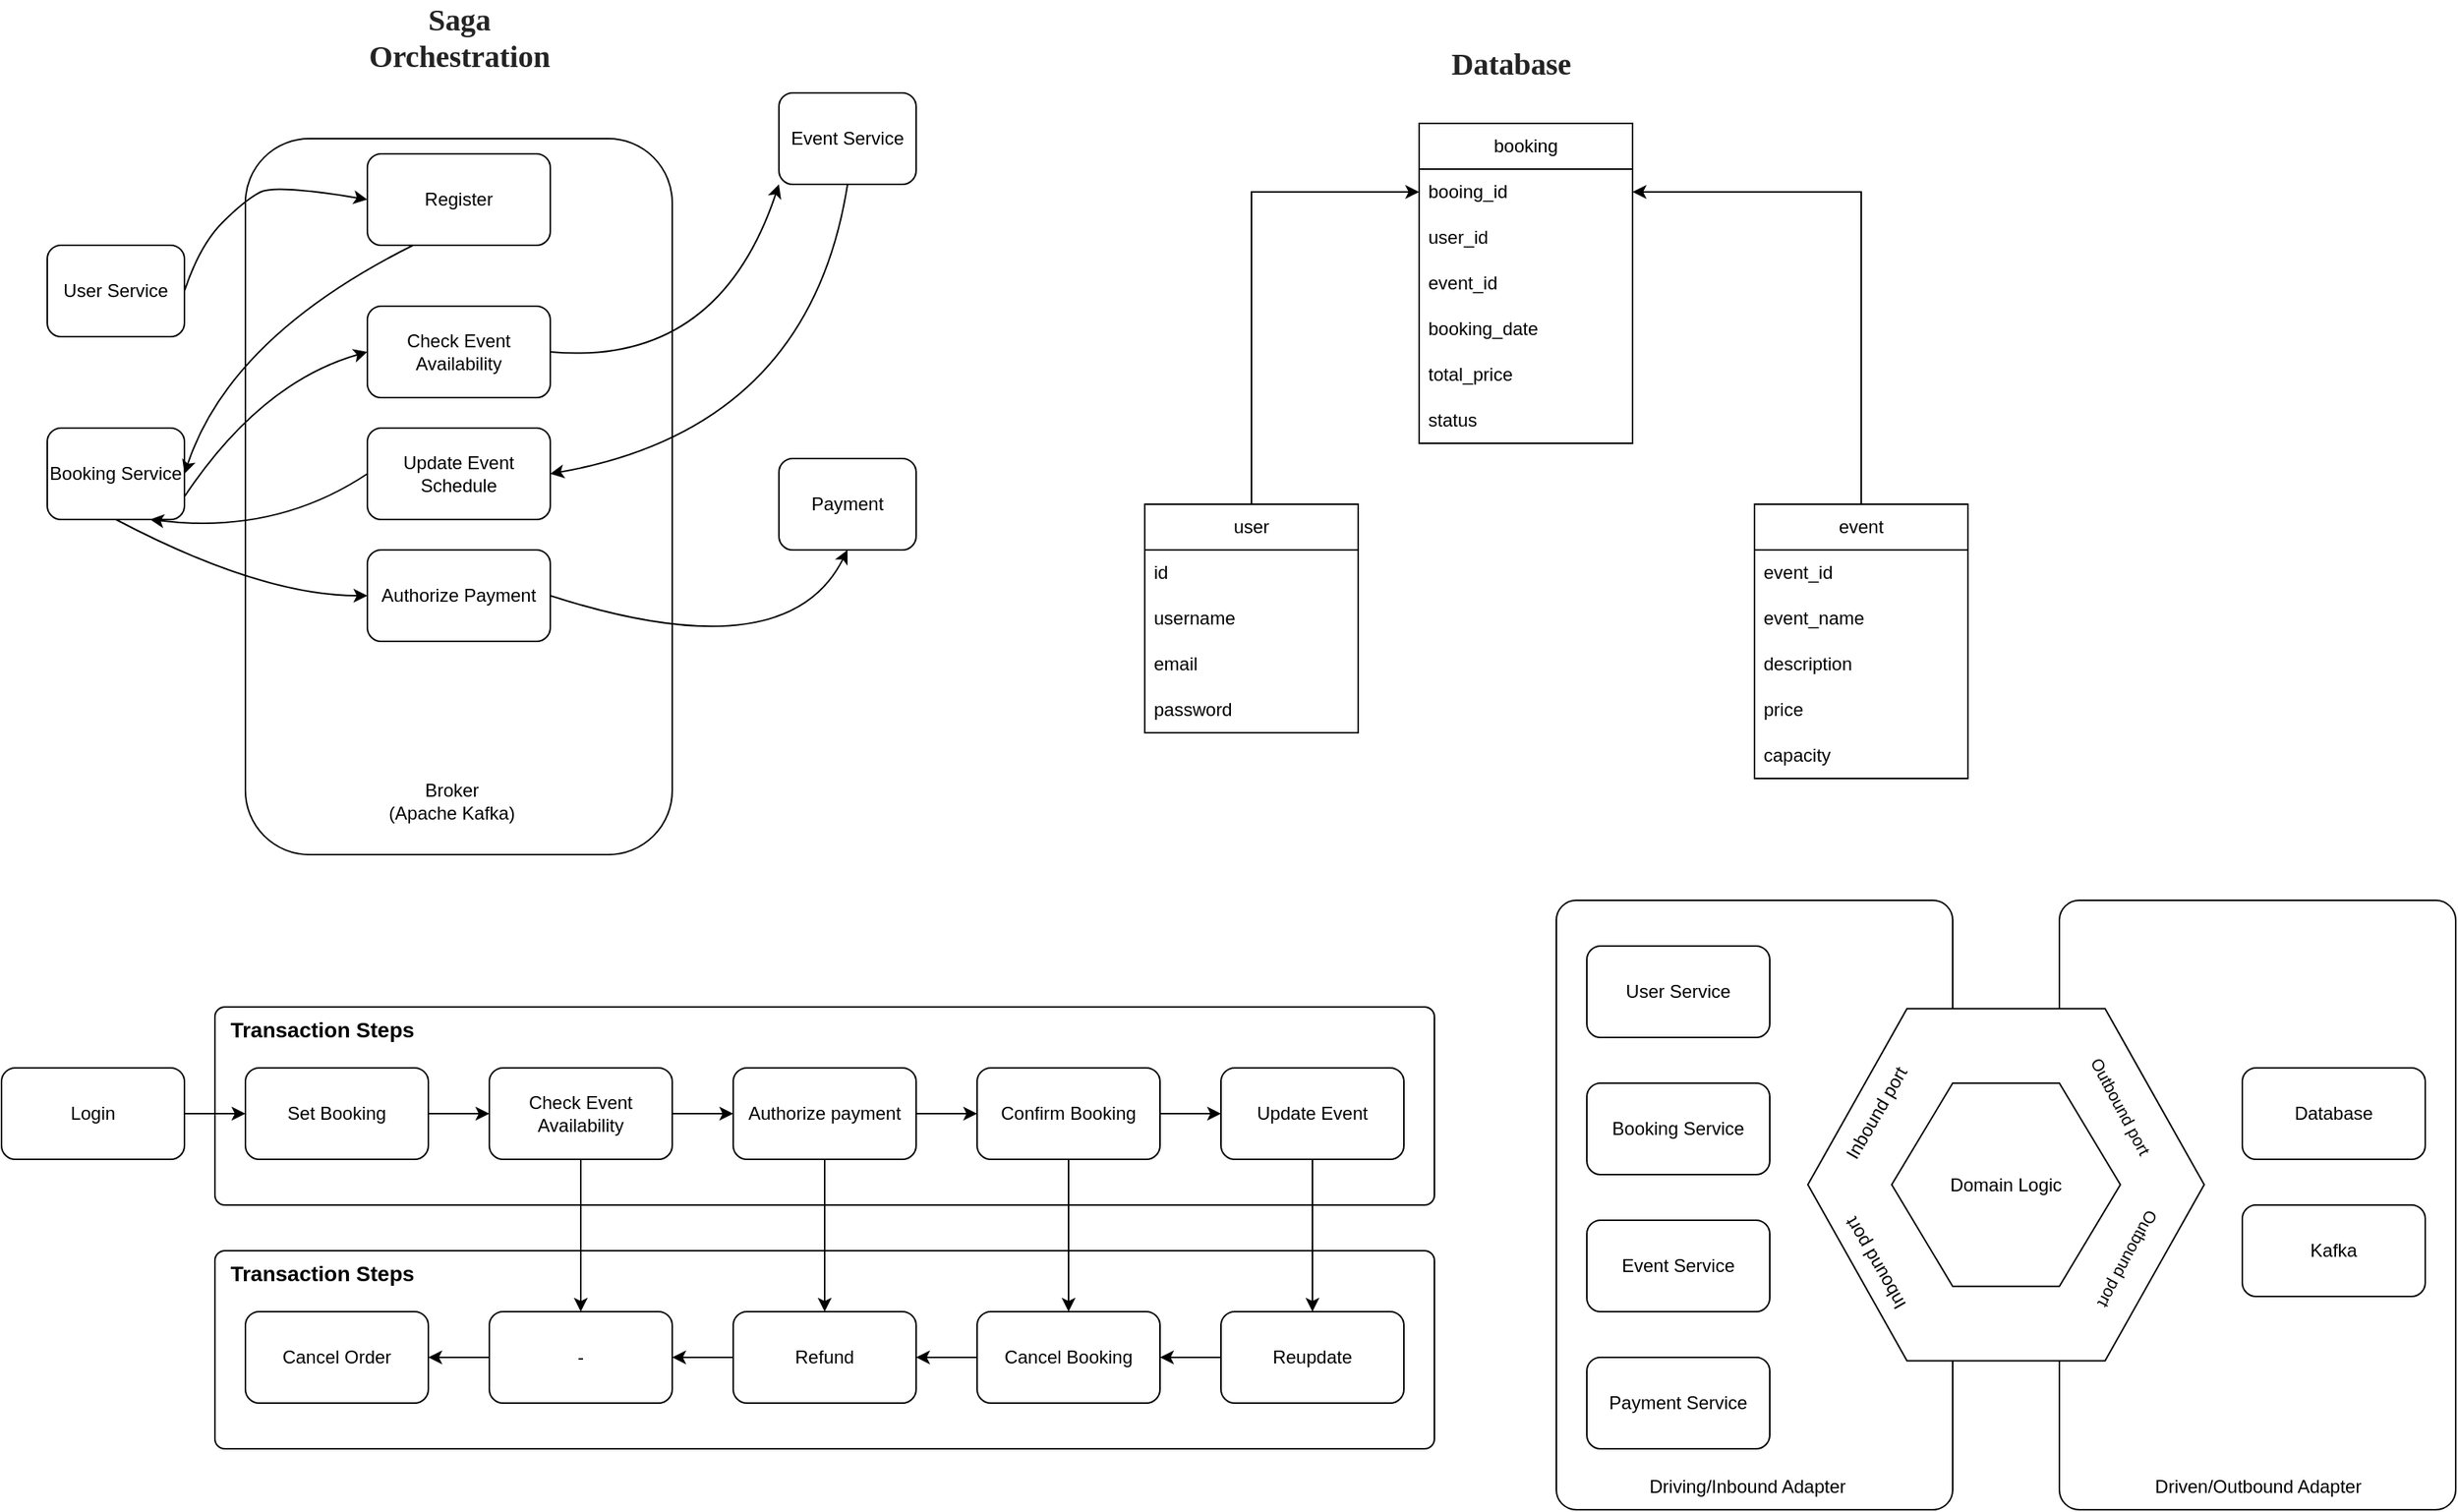 <mxfile version="24.6.4" type="device">
  <diagram name="Halaman-1" id="WqWtqObNksajfgZ7Jm7w">
    <mxGraphModel dx="1290" dy="618" grid="1" gridSize="10" guides="1" tooltips="1" connect="1" arrows="1" fold="1" page="1" pageScale="1" pageWidth="827" pageHeight="1169" math="0" shadow="0">
      <root>
        <mxCell id="0" />
        <mxCell id="1" parent="0" />
        <mxCell id="a_KS-lLLq-VyFFYIS1Hj-16" value="" style="rounded=1;whiteSpace=wrap;html=1;arcSize=5;" vertex="1" parent="1">
          <mxGeometry x="1360" y="670" width="260" height="400" as="geometry" />
        </mxCell>
        <mxCell id="a_KS-lLLq-VyFFYIS1Hj-9" value="" style="rounded=1;whiteSpace=wrap;html=1;arcSize=5;" vertex="1" parent="1">
          <mxGeometry x="1030" y="670" width="260" height="400" as="geometry" />
        </mxCell>
        <mxCell id="a_KS-lLLq-VyFFYIS1Hj-2" value="" style="shape=hexagon;perimeter=hexagonPerimeter2;whiteSpace=wrap;html=1;fixedSize=1;fontSize=12;size=65;" vertex="1" parent="1">
          <mxGeometry x="1195" y="741.11" width="260" height="231.11" as="geometry" />
        </mxCell>
        <mxCell id="Ej91tU1qRrUqDVqIerEM-126" value="" style="rounded=1;whiteSpace=wrap;html=1;arcSize=5;" parent="1" vertex="1">
          <mxGeometry x="150" y="900" width="800" height="130" as="geometry" />
        </mxCell>
        <mxCell id="Ej91tU1qRrUqDVqIerEM-7" value="" style="rounded=1;whiteSpace=wrap;html=1;fontSize=11;" parent="1" vertex="1">
          <mxGeometry x="170" y="170" width="280" height="470" as="geometry" />
        </mxCell>
        <mxCell id="Ej91tU1qRrUqDVqIerEM-3" value="User Service" style="rounded=1;whiteSpace=wrap;html=1;" parent="1" vertex="1">
          <mxGeometry x="40" y="240" width="90" height="60" as="geometry" />
        </mxCell>
        <mxCell id="Ej91tU1qRrUqDVqIerEM-4" value="Event Service" style="rounded=1;whiteSpace=wrap;html=1;" parent="1" vertex="1">
          <mxGeometry x="520" y="140" width="90" height="60" as="geometry" />
        </mxCell>
        <mxCell id="Ej91tU1qRrUqDVqIerEM-5" value="Payment" style="rounded=1;whiteSpace=wrap;html=1;" parent="1" vertex="1">
          <mxGeometry x="520" y="380" width="90" height="60" as="geometry" />
        </mxCell>
        <mxCell id="Ej91tU1qRrUqDVqIerEM-6" value="Booking Service" style="rounded=1;whiteSpace=wrap;html=1;" parent="1" vertex="1">
          <mxGeometry x="40" y="360" width="90" height="60" as="geometry" />
        </mxCell>
        <mxCell id="Ej91tU1qRrUqDVqIerEM-8" value="Register" style="rounded=1;whiteSpace=wrap;html=1;" parent="1" vertex="1">
          <mxGeometry x="250" y="180" width="120" height="60" as="geometry" />
        </mxCell>
        <mxCell id="Ej91tU1qRrUqDVqIerEM-13" value="" style="curved=1;endArrow=classic;html=1;rounded=0;exitX=1;exitY=0.5;exitDx=0;exitDy=0;entryX=0;entryY=0.5;entryDx=0;entryDy=0;" parent="1" source="Ej91tU1qRrUqDVqIerEM-3" target="Ej91tU1qRrUqDVqIerEM-8" edge="1">
          <mxGeometry width="50" height="50" relative="1" as="geometry">
            <mxPoint x="180" y="300" as="sourcePoint" />
            <mxPoint x="230" y="250" as="targetPoint" />
            <Array as="points">
              <mxPoint x="140" y="240" />
              <mxPoint x="170" y="210" />
              <mxPoint x="190" y="200" />
            </Array>
          </mxGeometry>
        </mxCell>
        <mxCell id="Ej91tU1qRrUqDVqIerEM-15" value="" style="curved=1;endArrow=classic;html=1;rounded=0;exitX=0.25;exitY=1;exitDx=0;exitDy=0;entryX=1;entryY=0.5;entryDx=0;entryDy=0;" parent="1" source="Ej91tU1qRrUqDVqIerEM-8" target="Ej91tU1qRrUqDVqIerEM-6" edge="1">
          <mxGeometry width="50" height="50" relative="1" as="geometry">
            <mxPoint x="390" y="440" as="sourcePoint" />
            <mxPoint x="440" y="390" as="targetPoint" />
            <Array as="points">
              <mxPoint x="160" y="300" />
            </Array>
          </mxGeometry>
        </mxCell>
        <mxCell id="Ej91tU1qRrUqDVqIerEM-19" value="Check Event Availability" style="rounded=1;whiteSpace=wrap;html=1;" parent="1" vertex="1">
          <mxGeometry x="250" y="280" width="120" height="60" as="geometry" />
        </mxCell>
        <mxCell id="Ej91tU1qRrUqDVqIerEM-21" value="" style="curved=1;endArrow=classic;html=1;rounded=0;exitX=1;exitY=0.75;exitDx=0;exitDy=0;entryX=0;entryY=0.5;entryDx=0;entryDy=0;" parent="1" source="Ej91tU1qRrUqDVqIerEM-6" target="Ej91tU1qRrUqDVqIerEM-19" edge="1">
          <mxGeometry width="50" height="50" relative="1" as="geometry">
            <mxPoint x="170" y="390" as="sourcePoint" />
            <mxPoint x="380" y="440" as="targetPoint" />
            <Array as="points">
              <mxPoint x="180" y="330" />
            </Array>
          </mxGeometry>
        </mxCell>
        <mxCell id="Ej91tU1qRrUqDVqIerEM-22" value="" style="curved=1;endArrow=classic;html=1;rounded=0;exitX=1;exitY=0.5;exitDx=0;exitDy=0;entryX=0;entryY=1;entryDx=0;entryDy=0;" parent="1" source="Ej91tU1qRrUqDVqIerEM-19" target="Ej91tU1qRrUqDVqIerEM-4" edge="1">
          <mxGeometry width="50" height="50" relative="1" as="geometry">
            <mxPoint x="414" y="335" as="sourcePoint" />
            <mxPoint x="534" y="240" as="targetPoint" />
            <Array as="points">
              <mxPoint x="480" y="320" />
            </Array>
          </mxGeometry>
        </mxCell>
        <mxCell id="Ej91tU1qRrUqDVqIerEM-23" value="Update Event Schedule" style="rounded=1;whiteSpace=wrap;html=1;" parent="1" vertex="1">
          <mxGeometry x="250" y="360" width="120" height="60" as="geometry" />
        </mxCell>
        <mxCell id="Ej91tU1qRrUqDVqIerEM-26" value="" style="curved=1;endArrow=classic;html=1;rounded=0;exitX=0.5;exitY=1;exitDx=0;exitDy=0;entryX=1;entryY=0.5;entryDx=0;entryDy=0;" parent="1" source="Ej91tU1qRrUqDVqIerEM-4" target="Ej91tU1qRrUqDVqIerEM-23" edge="1">
          <mxGeometry width="50" height="50" relative="1" as="geometry">
            <mxPoint x="350" y="250" as="sourcePoint" />
            <mxPoint x="640" y="320" as="targetPoint" />
            <Array as="points">
              <mxPoint x="540" y="360" />
            </Array>
          </mxGeometry>
        </mxCell>
        <mxCell id="Ej91tU1qRrUqDVqIerEM-27" value="" style="curved=1;endArrow=classic;html=1;rounded=0;exitX=0;exitY=0.5;exitDx=0;exitDy=0;entryX=0.75;entryY=1;entryDx=0;entryDy=0;" parent="1" source="Ej91tU1qRrUqDVqIerEM-23" target="Ej91tU1qRrUqDVqIerEM-6" edge="1">
          <mxGeometry width="50" height="50" relative="1" as="geometry">
            <mxPoint x="335" y="240" as="sourcePoint" />
            <mxPoint x="140" y="430" as="targetPoint" />
            <Array as="points">
              <mxPoint x="190" y="430" />
            </Array>
          </mxGeometry>
        </mxCell>
        <mxCell id="Ej91tU1qRrUqDVqIerEM-29" value="Authorize Payment" style="rounded=1;whiteSpace=wrap;html=1;" parent="1" vertex="1">
          <mxGeometry x="250" y="440" width="120" height="60" as="geometry" />
        </mxCell>
        <mxCell id="Ej91tU1qRrUqDVqIerEM-30" value="" style="curved=1;endArrow=classic;html=1;rounded=0;exitX=0.5;exitY=1;exitDx=0;exitDy=0;" parent="1" source="Ej91tU1qRrUqDVqIerEM-6" target="Ej91tU1qRrUqDVqIerEM-29" edge="1">
          <mxGeometry width="50" height="50" relative="1" as="geometry">
            <mxPoint x="130" y="545" as="sourcePoint" />
            <mxPoint x="250" y="450" as="targetPoint" />
            <Array as="points">
              <mxPoint x="180" y="470" />
            </Array>
          </mxGeometry>
        </mxCell>
        <mxCell id="Ej91tU1qRrUqDVqIerEM-32" value="" style="curved=1;endArrow=classic;html=1;rounded=0;exitX=1;exitY=0.5;exitDx=0;exitDy=0;entryX=0.5;entryY=1;entryDx=0;entryDy=0;" parent="1" source="Ej91tU1qRrUqDVqIerEM-29" target="Ej91tU1qRrUqDVqIerEM-5" edge="1">
          <mxGeometry width="50" height="50" relative="1" as="geometry">
            <mxPoint x="430" y="470" as="sourcePoint" />
            <mxPoint x="595" y="520" as="targetPoint" />
            <Array as="points">
              <mxPoint x="525" y="520" />
            </Array>
          </mxGeometry>
        </mxCell>
        <mxCell id="Ej91tU1qRrUqDVqIerEM-67" style="edgeStyle=orthogonalEdgeStyle;rounded=0;orthogonalLoop=1;jettySize=auto;html=1;entryX=0;entryY=0.5;entryDx=0;entryDy=0;" parent="1" source="Ej91tU1qRrUqDVqIerEM-34" target="Ej91tU1qRrUqDVqIerEM-40" edge="1">
          <mxGeometry relative="1" as="geometry" />
        </mxCell>
        <mxCell id="Ej91tU1qRrUqDVqIerEM-34" value="user" style="swimlane;fontStyle=0;childLayout=stackLayout;horizontal=1;startSize=30;horizontalStack=0;resizeParent=1;resizeParentMax=0;resizeLast=0;collapsible=1;marginBottom=0;whiteSpace=wrap;html=1;" parent="1" vertex="1">
          <mxGeometry x="760" y="410" width="140" height="150" as="geometry" />
        </mxCell>
        <mxCell id="Ej91tU1qRrUqDVqIerEM-35" value="id" style="text;strokeColor=none;fillColor=none;align=left;verticalAlign=middle;spacingLeft=4;spacingRight=4;overflow=hidden;points=[[0,0.5],[1,0.5]];portConstraint=eastwest;rotatable=0;whiteSpace=wrap;html=1;" parent="Ej91tU1qRrUqDVqIerEM-34" vertex="1">
          <mxGeometry y="30" width="140" height="30" as="geometry" />
        </mxCell>
        <mxCell id="Ej91tU1qRrUqDVqIerEM-36" value="username" style="text;strokeColor=none;fillColor=none;align=left;verticalAlign=middle;spacingLeft=4;spacingRight=4;overflow=hidden;points=[[0,0.5],[1,0.5]];portConstraint=eastwest;rotatable=0;whiteSpace=wrap;html=1;" parent="Ej91tU1qRrUqDVqIerEM-34" vertex="1">
          <mxGeometry y="60" width="140" height="30" as="geometry" />
        </mxCell>
        <mxCell id="Ej91tU1qRrUqDVqIerEM-37" value="email" style="text;strokeColor=none;fillColor=none;align=left;verticalAlign=middle;spacingLeft=4;spacingRight=4;overflow=hidden;points=[[0,0.5],[1,0.5]];portConstraint=eastwest;rotatable=0;whiteSpace=wrap;html=1;" parent="Ej91tU1qRrUqDVqIerEM-34" vertex="1">
          <mxGeometry y="90" width="140" height="30" as="geometry" />
        </mxCell>
        <mxCell id="Ej91tU1qRrUqDVqIerEM-38" value="password" style="text;strokeColor=none;fillColor=none;align=left;verticalAlign=middle;spacingLeft=4;spacingRight=4;overflow=hidden;points=[[0,0.5],[1,0.5]];portConstraint=eastwest;rotatable=0;whiteSpace=wrap;html=1;" parent="Ej91tU1qRrUqDVqIerEM-34" vertex="1">
          <mxGeometry y="120" width="140" height="30" as="geometry" />
        </mxCell>
        <mxCell id="Ej91tU1qRrUqDVqIerEM-39" value="booking" style="swimlane;fontStyle=0;childLayout=stackLayout;horizontal=1;startSize=30;horizontalStack=0;resizeParent=1;resizeParentMax=0;resizeLast=0;collapsible=1;marginBottom=0;whiteSpace=wrap;html=1;" parent="1" vertex="1">
          <mxGeometry x="940" y="160" width="140" height="210" as="geometry" />
        </mxCell>
        <mxCell id="Ej91tU1qRrUqDVqIerEM-40" value="booing_id" style="text;strokeColor=none;fillColor=none;align=left;verticalAlign=middle;spacingLeft=4;spacingRight=4;overflow=hidden;points=[[0,0.5],[1,0.5]];portConstraint=eastwest;rotatable=0;whiteSpace=wrap;html=1;" parent="Ej91tU1qRrUqDVqIerEM-39" vertex="1">
          <mxGeometry y="30" width="140" height="30" as="geometry" />
        </mxCell>
        <mxCell id="Ej91tU1qRrUqDVqIerEM-41" value="user_id" style="text;strokeColor=none;fillColor=none;align=left;verticalAlign=middle;spacingLeft=4;spacingRight=4;overflow=hidden;points=[[0,0.5],[1,0.5]];portConstraint=eastwest;rotatable=0;whiteSpace=wrap;html=1;" parent="Ej91tU1qRrUqDVqIerEM-39" vertex="1">
          <mxGeometry y="60" width="140" height="30" as="geometry" />
        </mxCell>
        <mxCell id="Ej91tU1qRrUqDVqIerEM-42" value="event_id" style="text;strokeColor=none;fillColor=none;align=left;verticalAlign=middle;spacingLeft=4;spacingRight=4;overflow=hidden;points=[[0,0.5],[1,0.5]];portConstraint=eastwest;rotatable=0;whiteSpace=wrap;html=1;" parent="Ej91tU1qRrUqDVqIerEM-39" vertex="1">
          <mxGeometry y="90" width="140" height="30" as="geometry" />
        </mxCell>
        <mxCell id="Ej91tU1qRrUqDVqIerEM-43" value="booking_date" style="text;strokeColor=none;fillColor=none;align=left;verticalAlign=middle;spacingLeft=4;spacingRight=4;overflow=hidden;points=[[0,0.5],[1,0.5]];portConstraint=eastwest;rotatable=0;whiteSpace=wrap;html=1;" parent="Ej91tU1qRrUqDVqIerEM-39" vertex="1">
          <mxGeometry y="120" width="140" height="30" as="geometry" />
        </mxCell>
        <mxCell id="Ej91tU1qRrUqDVqIerEM-45" value="total_price" style="text;strokeColor=none;fillColor=none;align=left;verticalAlign=middle;spacingLeft=4;spacingRight=4;overflow=hidden;points=[[0,0.5],[1,0.5]];portConstraint=eastwest;rotatable=0;whiteSpace=wrap;html=1;" parent="Ej91tU1qRrUqDVqIerEM-39" vertex="1">
          <mxGeometry y="150" width="140" height="30" as="geometry" />
        </mxCell>
        <mxCell id="Ej91tU1qRrUqDVqIerEM-46" value="status" style="text;strokeColor=none;fillColor=none;align=left;verticalAlign=middle;spacingLeft=4;spacingRight=4;overflow=hidden;points=[[0,0.5],[1,0.5]];portConstraint=eastwest;rotatable=0;whiteSpace=wrap;html=1;" parent="Ej91tU1qRrUqDVqIerEM-39" vertex="1">
          <mxGeometry y="180" width="140" height="30" as="geometry" />
        </mxCell>
        <mxCell id="Ej91tU1qRrUqDVqIerEM-44" value="Broker&lt;div&gt;(Apache Kafka)&lt;/div&gt;" style="text;html=1;align=center;verticalAlign=middle;resizable=0;points=[];autosize=1;strokeColor=none;fillColor=none;" parent="1" vertex="1">
          <mxGeometry x="250" y="585" width="110" height="40" as="geometry" />
        </mxCell>
        <mxCell id="Ej91tU1qRrUqDVqIerEM-47" value="event" style="swimlane;fontStyle=0;childLayout=stackLayout;horizontal=1;startSize=30;horizontalStack=0;resizeParent=1;resizeParentMax=0;resizeLast=0;collapsible=1;marginBottom=0;whiteSpace=wrap;html=1;" parent="1" vertex="1">
          <mxGeometry x="1160" y="410" width="140" height="180" as="geometry" />
        </mxCell>
        <mxCell id="Ej91tU1qRrUqDVqIerEM-48" value="event_id" style="text;strokeColor=none;fillColor=none;align=left;verticalAlign=middle;spacingLeft=4;spacingRight=4;overflow=hidden;points=[[0,0.5],[1,0.5]];portConstraint=eastwest;rotatable=0;whiteSpace=wrap;html=1;" parent="Ej91tU1qRrUqDVqIerEM-47" vertex="1">
          <mxGeometry y="30" width="140" height="30" as="geometry" />
        </mxCell>
        <mxCell id="Ej91tU1qRrUqDVqIerEM-49" value="event_name" style="text;strokeColor=none;fillColor=none;align=left;verticalAlign=middle;spacingLeft=4;spacingRight=4;overflow=hidden;points=[[0,0.5],[1,0.5]];portConstraint=eastwest;rotatable=0;whiteSpace=wrap;html=1;" parent="Ej91tU1qRrUqDVqIerEM-47" vertex="1">
          <mxGeometry y="60" width="140" height="30" as="geometry" />
        </mxCell>
        <mxCell id="Ej91tU1qRrUqDVqIerEM-50" value="description" style="text;strokeColor=none;fillColor=none;align=left;verticalAlign=middle;spacingLeft=4;spacingRight=4;overflow=hidden;points=[[0,0.5],[1,0.5]];portConstraint=eastwest;rotatable=0;whiteSpace=wrap;html=1;" parent="Ej91tU1qRrUqDVqIerEM-47" vertex="1">
          <mxGeometry y="90" width="140" height="30" as="geometry" />
        </mxCell>
        <mxCell id="Ej91tU1qRrUqDVqIerEM-51" value="price" style="text;strokeColor=none;fillColor=none;align=left;verticalAlign=middle;spacingLeft=4;spacingRight=4;overflow=hidden;points=[[0,0.5],[1,0.5]];portConstraint=eastwest;rotatable=0;whiteSpace=wrap;html=1;" parent="Ej91tU1qRrUqDVqIerEM-47" vertex="1">
          <mxGeometry y="120" width="140" height="30" as="geometry" />
        </mxCell>
        <mxCell id="Ej91tU1qRrUqDVqIerEM-52" value="capacity" style="text;strokeColor=none;fillColor=none;align=left;verticalAlign=middle;spacingLeft=4;spacingRight=4;overflow=hidden;points=[[0,0.5],[1,0.5]];portConstraint=eastwest;rotatable=0;whiteSpace=wrap;html=1;" parent="Ej91tU1qRrUqDVqIerEM-47" vertex="1">
          <mxGeometry y="150" width="140" height="30" as="geometry" />
        </mxCell>
        <mxCell id="Ej91tU1qRrUqDVqIerEM-68" style="edgeStyle=orthogonalEdgeStyle;rounded=0;orthogonalLoop=1;jettySize=auto;html=1;entryX=1;entryY=0.5;entryDx=0;entryDy=0;exitX=0.5;exitY=0;exitDx=0;exitDy=0;" parent="1" source="Ej91tU1qRrUqDVqIerEM-47" target="Ej91tU1qRrUqDVqIerEM-40" edge="1">
          <mxGeometry relative="1" as="geometry">
            <Array as="points">
              <mxPoint x="1230" y="205" />
            </Array>
          </mxGeometry>
        </mxCell>
        <mxCell id="Ej91tU1qRrUqDVqIerEM-70" value="&lt;span style=&quot;box-sizing: inherit; font-weight: 700; font-family: source-serif-pro, Georgia, Cambria, &amp;quot;Times New Roman&amp;quot;, Times, serif; color: rgb(36, 36, 36); font-size: 20px; letter-spacing: -0.06px; text-align: left; text-wrap: wrap; background-color: rgb(255, 255, 255);&quot; class=&quot;mg fq&quot;&gt;Saga Orchestration&lt;/span&gt;" style="text;html=1;align=center;verticalAlign=middle;resizable=0;points=[];autosize=1;strokeColor=none;fillColor=none;" parent="1" vertex="1">
          <mxGeometry x="200" y="83" width="220" height="40" as="geometry" />
        </mxCell>
        <mxCell id="Ej91tU1qRrUqDVqIerEM-71" value="&lt;span style=&quot;box-sizing: inherit; font-weight: 700; font-family: source-serif-pro, Georgia, Cambria, &amp;quot;Times New Roman&amp;quot;, Times, serif; color: rgb(36, 36, 36); font-size: 20px; letter-spacing: -0.06px; text-align: left; text-wrap: wrap; background-color: rgb(255, 255, 255);&quot; class=&quot;mg fq&quot;&gt;Database&lt;/span&gt;" style="text;html=1;align=center;verticalAlign=middle;resizable=0;points=[];autosize=1;strokeColor=none;fillColor=none;" parent="1" vertex="1">
          <mxGeometry x="940" y="100" width="120" height="40" as="geometry" />
        </mxCell>
        <mxCell id="Ej91tU1qRrUqDVqIerEM-119" value="" style="rounded=1;whiteSpace=wrap;html=1;arcSize=5;" parent="1" vertex="1">
          <mxGeometry x="150" y="740" width="800" height="130" as="geometry" />
        </mxCell>
        <mxCell id="Ej91tU1qRrUqDVqIerEM-133" value="" style="edgeStyle=orthogonalEdgeStyle;rounded=0;orthogonalLoop=1;jettySize=auto;html=1;" parent="1" source="Ej91tU1qRrUqDVqIerEM-120" target="Ej91tU1qRrUqDVqIerEM-121" edge="1">
          <mxGeometry relative="1" as="geometry">
            <Array as="points">
              <mxPoint x="410" y="810" />
              <mxPoint x="410" y="810" />
            </Array>
          </mxGeometry>
        </mxCell>
        <mxCell id="Ej91tU1qRrUqDVqIerEM-120" value="Set Booking" style="rounded=1;whiteSpace=wrap;html=1;" parent="1" vertex="1">
          <mxGeometry x="170" y="780" width="120" height="60" as="geometry" />
        </mxCell>
        <mxCell id="Ej91tU1qRrUqDVqIerEM-135" value="" style="edgeStyle=orthogonalEdgeStyle;rounded=0;orthogonalLoop=1;jettySize=auto;html=1;" parent="1" source="Ej91tU1qRrUqDVqIerEM-121" target="Ej91tU1qRrUqDVqIerEM-122" edge="1">
          <mxGeometry relative="1" as="geometry" />
        </mxCell>
        <mxCell id="Ej91tU1qRrUqDVqIerEM-146" style="edgeStyle=orthogonalEdgeStyle;rounded=0;orthogonalLoop=1;jettySize=auto;html=1;" parent="1" source="Ej91tU1qRrUqDVqIerEM-121" target="Ej91tU1qRrUqDVqIerEM-128" edge="1">
          <mxGeometry relative="1" as="geometry" />
        </mxCell>
        <mxCell id="Ej91tU1qRrUqDVqIerEM-121" value="Check Event Availability" style="rounded=1;whiteSpace=wrap;html=1;" parent="1" vertex="1">
          <mxGeometry x="330" y="780" width="120" height="60" as="geometry" />
        </mxCell>
        <mxCell id="Ej91tU1qRrUqDVqIerEM-136" value="" style="edgeStyle=orthogonalEdgeStyle;rounded=0;orthogonalLoop=1;jettySize=auto;html=1;" parent="1" source="Ej91tU1qRrUqDVqIerEM-122" target="Ej91tU1qRrUqDVqIerEM-123" edge="1">
          <mxGeometry relative="1" as="geometry" />
        </mxCell>
        <mxCell id="Ej91tU1qRrUqDVqIerEM-145" style="edgeStyle=orthogonalEdgeStyle;rounded=0;orthogonalLoop=1;jettySize=auto;html=1;entryX=0.5;entryY=0;entryDx=0;entryDy=0;" parent="1" source="Ej91tU1qRrUqDVqIerEM-122" target="Ej91tU1qRrUqDVqIerEM-129" edge="1">
          <mxGeometry relative="1" as="geometry" />
        </mxCell>
        <mxCell id="Ej91tU1qRrUqDVqIerEM-122" value="Authorize payment" style="rounded=1;whiteSpace=wrap;html=1;" parent="1" vertex="1">
          <mxGeometry x="490" y="780" width="120" height="60" as="geometry" />
        </mxCell>
        <mxCell id="Ej91tU1qRrUqDVqIerEM-137" value="" style="edgeStyle=orthogonalEdgeStyle;rounded=0;orthogonalLoop=1;jettySize=auto;html=1;" parent="1" source="Ej91tU1qRrUqDVqIerEM-123" target="Ej91tU1qRrUqDVqIerEM-124" edge="1">
          <mxGeometry relative="1" as="geometry" />
        </mxCell>
        <mxCell id="Ej91tU1qRrUqDVqIerEM-144" style="edgeStyle=orthogonalEdgeStyle;rounded=0;orthogonalLoop=1;jettySize=auto;html=1;" parent="1" source="Ej91tU1qRrUqDVqIerEM-123" target="Ej91tU1qRrUqDVqIerEM-130" edge="1">
          <mxGeometry relative="1" as="geometry" />
        </mxCell>
        <mxCell id="Ej91tU1qRrUqDVqIerEM-123" value="Confirm Booking" style="rounded=1;whiteSpace=wrap;html=1;" parent="1" vertex="1">
          <mxGeometry x="650" y="780" width="120" height="60" as="geometry" />
        </mxCell>
        <mxCell id="Ej91tU1qRrUqDVqIerEM-139" style="edgeStyle=orthogonalEdgeStyle;rounded=0;orthogonalLoop=1;jettySize=auto;html=1;entryX=0.5;entryY=0;entryDx=0;entryDy=0;" parent="1" source="Ej91tU1qRrUqDVqIerEM-124" target="Ej91tU1qRrUqDVqIerEM-131" edge="1">
          <mxGeometry relative="1" as="geometry" />
        </mxCell>
        <mxCell id="Ej91tU1qRrUqDVqIerEM-124" value="Update Event" style="rounded=1;whiteSpace=wrap;html=1;" parent="1" vertex="1">
          <mxGeometry x="810" y="780" width="120" height="60" as="geometry" />
        </mxCell>
        <mxCell id="Ej91tU1qRrUqDVqIerEM-125" value="Transaction Steps" style="text;html=1;align=center;verticalAlign=middle;resizable=0;points=[];autosize=1;strokeColor=none;fillColor=none;fontSize=14;fontStyle=1" parent="1" vertex="1">
          <mxGeometry x="150" y="740" width="140" height="30" as="geometry" />
        </mxCell>
        <mxCell id="Ej91tU1qRrUqDVqIerEM-127" value="Cancel Order" style="rounded=1;whiteSpace=wrap;html=1;" parent="1" vertex="1">
          <mxGeometry x="170" y="940" width="120" height="60" as="geometry" />
        </mxCell>
        <mxCell id="Ej91tU1qRrUqDVqIerEM-143" value="" style="edgeStyle=orthogonalEdgeStyle;rounded=0;orthogonalLoop=1;jettySize=auto;html=1;" parent="1" source="Ej91tU1qRrUqDVqIerEM-128" target="Ej91tU1qRrUqDVqIerEM-127" edge="1">
          <mxGeometry relative="1" as="geometry" />
        </mxCell>
        <mxCell id="Ej91tU1qRrUqDVqIerEM-128" value="-" style="rounded=1;whiteSpace=wrap;html=1;" parent="1" vertex="1">
          <mxGeometry x="330" y="940" width="120" height="60" as="geometry" />
        </mxCell>
        <mxCell id="Ej91tU1qRrUqDVqIerEM-142" value="" style="edgeStyle=orthogonalEdgeStyle;rounded=0;orthogonalLoop=1;jettySize=auto;html=1;" parent="1" source="Ej91tU1qRrUqDVqIerEM-129" target="Ej91tU1qRrUqDVqIerEM-128" edge="1">
          <mxGeometry relative="1" as="geometry" />
        </mxCell>
        <mxCell id="Ej91tU1qRrUqDVqIerEM-129" value="Refund" style="rounded=1;whiteSpace=wrap;html=1;" parent="1" vertex="1">
          <mxGeometry x="490" y="940" width="120" height="60" as="geometry" />
        </mxCell>
        <mxCell id="Ej91tU1qRrUqDVqIerEM-141" value="" style="edgeStyle=orthogonalEdgeStyle;rounded=0;orthogonalLoop=1;jettySize=auto;html=1;" parent="1" source="Ej91tU1qRrUqDVqIerEM-130" target="Ej91tU1qRrUqDVqIerEM-129" edge="1">
          <mxGeometry relative="1" as="geometry" />
        </mxCell>
        <mxCell id="Ej91tU1qRrUqDVqIerEM-130" value="Cancel Booking" style="rounded=1;whiteSpace=wrap;html=1;" parent="1" vertex="1">
          <mxGeometry x="650" y="940" width="120" height="60" as="geometry" />
        </mxCell>
        <mxCell id="Ej91tU1qRrUqDVqIerEM-140" value="" style="edgeStyle=orthogonalEdgeStyle;rounded=0;orthogonalLoop=1;jettySize=auto;html=1;" parent="1" source="Ej91tU1qRrUqDVqIerEM-131" target="Ej91tU1qRrUqDVqIerEM-130" edge="1">
          <mxGeometry relative="1" as="geometry" />
        </mxCell>
        <mxCell id="Ej91tU1qRrUqDVqIerEM-131" value="Reupdate" style="rounded=1;whiteSpace=wrap;html=1;" parent="1" vertex="1">
          <mxGeometry x="810" y="940" width="120" height="60" as="geometry" />
        </mxCell>
        <mxCell id="Ej91tU1qRrUqDVqIerEM-132" value="Transaction Steps" style="text;html=1;align=center;verticalAlign=middle;resizable=0;points=[];autosize=1;strokeColor=none;fillColor=none;fontSize=14;fontStyle=1" parent="1" vertex="1">
          <mxGeometry x="150" y="900" width="140" height="30" as="geometry" />
        </mxCell>
        <mxCell id="Ej91tU1qRrUqDVqIerEM-148" style="edgeStyle=orthogonalEdgeStyle;rounded=0;orthogonalLoop=1;jettySize=auto;html=1;" parent="1" source="Ej91tU1qRrUqDVqIerEM-147" target="Ej91tU1qRrUqDVqIerEM-120" edge="1">
          <mxGeometry relative="1" as="geometry" />
        </mxCell>
        <mxCell id="Ej91tU1qRrUqDVqIerEM-147" value="Login" style="rounded=1;whiteSpace=wrap;html=1;" parent="1" vertex="1">
          <mxGeometry x="10" y="780" width="120" height="60" as="geometry" />
        </mxCell>
        <mxCell id="a_KS-lLLq-VyFFYIS1Hj-1" value="Domain Logic" style="shape=hexagon;perimeter=hexagonPerimeter2;whiteSpace=wrap;html=1;fixedSize=1;size=40;" vertex="1" parent="1">
          <mxGeometry x="1250" y="790" width="150" height="133.33" as="geometry" />
        </mxCell>
        <mxCell id="a_KS-lLLq-VyFFYIS1Hj-3" value="Inbound port" style="text;html=1;align=center;verticalAlign=middle;resizable=0;points=[];autosize=1;strokeColor=none;fillColor=none;rotation=-60;" vertex="1" parent="1">
          <mxGeometry x="1195" y="795" width="90" height="30" as="geometry" />
        </mxCell>
        <mxCell id="a_KS-lLLq-VyFFYIS1Hj-4" value="Inbound port" style="text;html=1;align=center;verticalAlign=middle;resizable=0;points=[];autosize=1;strokeColor=none;fillColor=none;rotation=-120;" vertex="1" parent="1">
          <mxGeometry x="1195" y="893.33" width="90" height="30" as="geometry" />
        </mxCell>
        <mxCell id="a_KS-lLLq-VyFFYIS1Hj-7" value="Outbound port" style="text;html=1;align=center;verticalAlign=middle;resizable=0;points=[];autosize=1;strokeColor=none;fillColor=none;rotation=62;fontSize=11;" vertex="1" parent="1">
          <mxGeometry x="1350" y="790" width="100" height="30" as="geometry" />
        </mxCell>
        <mxCell id="a_KS-lLLq-VyFFYIS1Hj-8" value="Outbound port" style="text;html=1;align=center;verticalAlign=middle;resizable=0;points=[];autosize=1;strokeColor=none;fillColor=none;rotation=-242;fontSize=11;" vertex="1" parent="1">
          <mxGeometry x="1355" y="890" width="100" height="30" as="geometry" />
        </mxCell>
        <mxCell id="a_KS-lLLq-VyFFYIS1Hj-12" value="User Service" style="rounded=1;whiteSpace=wrap;html=1;" vertex="1" parent="1">
          <mxGeometry x="1050" y="700" width="120" height="60" as="geometry" />
        </mxCell>
        <mxCell id="a_KS-lLLq-VyFFYIS1Hj-13" value="Booking Service" style="rounded=1;whiteSpace=wrap;html=1;" vertex="1" parent="1">
          <mxGeometry x="1050" y="790" width="120" height="60" as="geometry" />
        </mxCell>
        <mxCell id="a_KS-lLLq-VyFFYIS1Hj-14" value="Event Service" style="rounded=1;whiteSpace=wrap;html=1;" vertex="1" parent="1">
          <mxGeometry x="1050" y="880" width="120" height="60" as="geometry" />
        </mxCell>
        <mxCell id="a_KS-lLLq-VyFFYIS1Hj-15" value="Payment Service" style="rounded=1;whiteSpace=wrap;html=1;" vertex="1" parent="1">
          <mxGeometry x="1050" y="970" width="120" height="60" as="geometry" />
        </mxCell>
        <mxCell id="a_KS-lLLq-VyFFYIS1Hj-17" value="Database" style="rounded=1;whiteSpace=wrap;html=1;" vertex="1" parent="1">
          <mxGeometry x="1480" y="780" width="120" height="60" as="geometry" />
        </mxCell>
        <mxCell id="a_KS-lLLq-VyFFYIS1Hj-18" value="Kafka" style="rounded=1;whiteSpace=wrap;html=1;" vertex="1" parent="1">
          <mxGeometry x="1480" y="870" width="120" height="60" as="geometry" />
        </mxCell>
        <mxCell id="a_KS-lLLq-VyFFYIS1Hj-21" value="Driving/Inbound Adapter" style="text;html=1;align=center;verticalAlign=middle;resizable=0;points=[];autosize=1;strokeColor=none;fillColor=none;" vertex="1" parent="1">
          <mxGeometry x="1080" y="1040" width="150" height="30" as="geometry" />
        </mxCell>
        <mxCell id="a_KS-lLLq-VyFFYIS1Hj-22" value="Driven/Outbound Adapter" style="text;html=1;align=center;verticalAlign=middle;resizable=0;points=[];autosize=1;strokeColor=none;fillColor=none;" vertex="1" parent="1">
          <mxGeometry x="1410" y="1040" width="160" height="30" as="geometry" />
        </mxCell>
      </root>
    </mxGraphModel>
  </diagram>
</mxfile>
